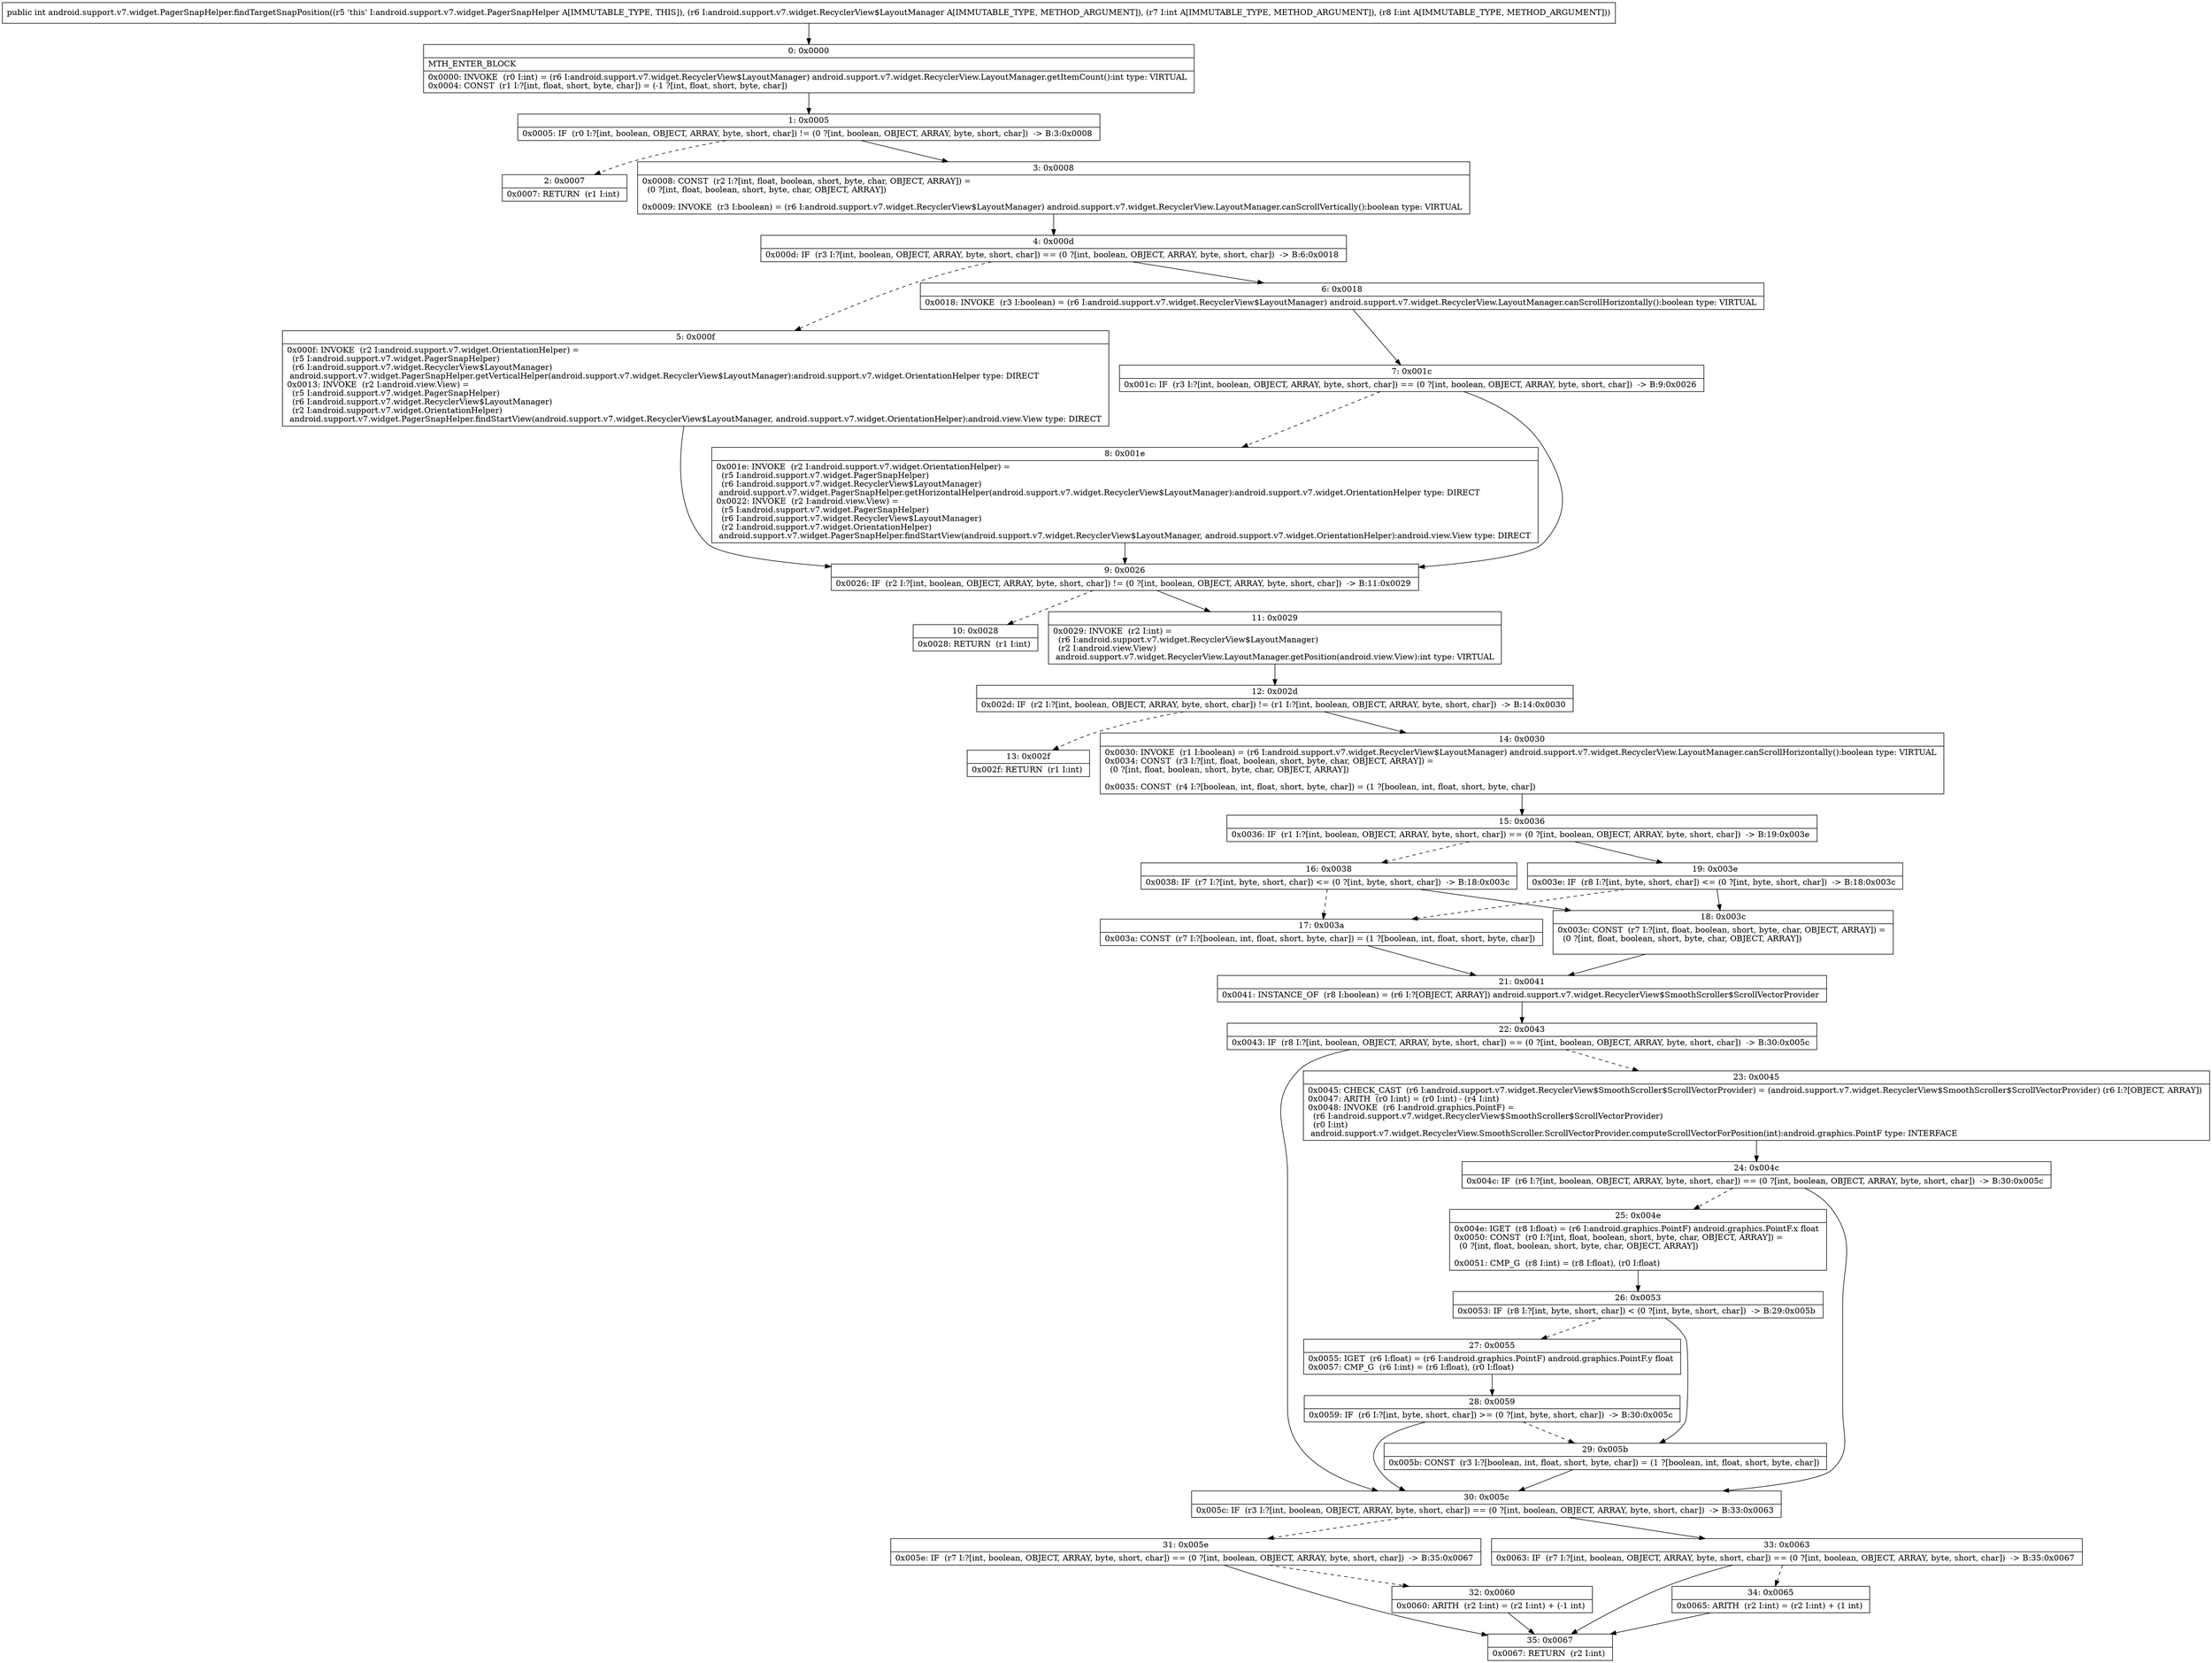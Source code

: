digraph "CFG forandroid.support.v7.widget.PagerSnapHelper.findTargetSnapPosition(Landroid\/support\/v7\/widget\/RecyclerView$LayoutManager;II)I" {
Node_0 [shape=record,label="{0\:\ 0x0000|MTH_ENTER_BLOCK\l|0x0000: INVOKE  (r0 I:int) = (r6 I:android.support.v7.widget.RecyclerView$LayoutManager) android.support.v7.widget.RecyclerView.LayoutManager.getItemCount():int type: VIRTUAL \l0x0004: CONST  (r1 I:?[int, float, short, byte, char]) = (\-1 ?[int, float, short, byte, char]) \l}"];
Node_1 [shape=record,label="{1\:\ 0x0005|0x0005: IF  (r0 I:?[int, boolean, OBJECT, ARRAY, byte, short, char]) != (0 ?[int, boolean, OBJECT, ARRAY, byte, short, char])  \-\> B:3:0x0008 \l}"];
Node_2 [shape=record,label="{2\:\ 0x0007|0x0007: RETURN  (r1 I:int) \l}"];
Node_3 [shape=record,label="{3\:\ 0x0008|0x0008: CONST  (r2 I:?[int, float, boolean, short, byte, char, OBJECT, ARRAY]) = \l  (0 ?[int, float, boolean, short, byte, char, OBJECT, ARRAY])\l \l0x0009: INVOKE  (r3 I:boolean) = (r6 I:android.support.v7.widget.RecyclerView$LayoutManager) android.support.v7.widget.RecyclerView.LayoutManager.canScrollVertically():boolean type: VIRTUAL \l}"];
Node_4 [shape=record,label="{4\:\ 0x000d|0x000d: IF  (r3 I:?[int, boolean, OBJECT, ARRAY, byte, short, char]) == (0 ?[int, boolean, OBJECT, ARRAY, byte, short, char])  \-\> B:6:0x0018 \l}"];
Node_5 [shape=record,label="{5\:\ 0x000f|0x000f: INVOKE  (r2 I:android.support.v7.widget.OrientationHelper) = \l  (r5 I:android.support.v7.widget.PagerSnapHelper)\l  (r6 I:android.support.v7.widget.RecyclerView$LayoutManager)\l android.support.v7.widget.PagerSnapHelper.getVerticalHelper(android.support.v7.widget.RecyclerView$LayoutManager):android.support.v7.widget.OrientationHelper type: DIRECT \l0x0013: INVOKE  (r2 I:android.view.View) = \l  (r5 I:android.support.v7.widget.PagerSnapHelper)\l  (r6 I:android.support.v7.widget.RecyclerView$LayoutManager)\l  (r2 I:android.support.v7.widget.OrientationHelper)\l android.support.v7.widget.PagerSnapHelper.findStartView(android.support.v7.widget.RecyclerView$LayoutManager, android.support.v7.widget.OrientationHelper):android.view.View type: DIRECT \l}"];
Node_6 [shape=record,label="{6\:\ 0x0018|0x0018: INVOKE  (r3 I:boolean) = (r6 I:android.support.v7.widget.RecyclerView$LayoutManager) android.support.v7.widget.RecyclerView.LayoutManager.canScrollHorizontally():boolean type: VIRTUAL \l}"];
Node_7 [shape=record,label="{7\:\ 0x001c|0x001c: IF  (r3 I:?[int, boolean, OBJECT, ARRAY, byte, short, char]) == (0 ?[int, boolean, OBJECT, ARRAY, byte, short, char])  \-\> B:9:0x0026 \l}"];
Node_8 [shape=record,label="{8\:\ 0x001e|0x001e: INVOKE  (r2 I:android.support.v7.widget.OrientationHelper) = \l  (r5 I:android.support.v7.widget.PagerSnapHelper)\l  (r6 I:android.support.v7.widget.RecyclerView$LayoutManager)\l android.support.v7.widget.PagerSnapHelper.getHorizontalHelper(android.support.v7.widget.RecyclerView$LayoutManager):android.support.v7.widget.OrientationHelper type: DIRECT \l0x0022: INVOKE  (r2 I:android.view.View) = \l  (r5 I:android.support.v7.widget.PagerSnapHelper)\l  (r6 I:android.support.v7.widget.RecyclerView$LayoutManager)\l  (r2 I:android.support.v7.widget.OrientationHelper)\l android.support.v7.widget.PagerSnapHelper.findStartView(android.support.v7.widget.RecyclerView$LayoutManager, android.support.v7.widget.OrientationHelper):android.view.View type: DIRECT \l}"];
Node_9 [shape=record,label="{9\:\ 0x0026|0x0026: IF  (r2 I:?[int, boolean, OBJECT, ARRAY, byte, short, char]) != (0 ?[int, boolean, OBJECT, ARRAY, byte, short, char])  \-\> B:11:0x0029 \l}"];
Node_10 [shape=record,label="{10\:\ 0x0028|0x0028: RETURN  (r1 I:int) \l}"];
Node_11 [shape=record,label="{11\:\ 0x0029|0x0029: INVOKE  (r2 I:int) = \l  (r6 I:android.support.v7.widget.RecyclerView$LayoutManager)\l  (r2 I:android.view.View)\l android.support.v7.widget.RecyclerView.LayoutManager.getPosition(android.view.View):int type: VIRTUAL \l}"];
Node_12 [shape=record,label="{12\:\ 0x002d|0x002d: IF  (r2 I:?[int, boolean, OBJECT, ARRAY, byte, short, char]) != (r1 I:?[int, boolean, OBJECT, ARRAY, byte, short, char])  \-\> B:14:0x0030 \l}"];
Node_13 [shape=record,label="{13\:\ 0x002f|0x002f: RETURN  (r1 I:int) \l}"];
Node_14 [shape=record,label="{14\:\ 0x0030|0x0030: INVOKE  (r1 I:boolean) = (r6 I:android.support.v7.widget.RecyclerView$LayoutManager) android.support.v7.widget.RecyclerView.LayoutManager.canScrollHorizontally():boolean type: VIRTUAL \l0x0034: CONST  (r3 I:?[int, float, boolean, short, byte, char, OBJECT, ARRAY]) = \l  (0 ?[int, float, boolean, short, byte, char, OBJECT, ARRAY])\l \l0x0035: CONST  (r4 I:?[boolean, int, float, short, byte, char]) = (1 ?[boolean, int, float, short, byte, char]) \l}"];
Node_15 [shape=record,label="{15\:\ 0x0036|0x0036: IF  (r1 I:?[int, boolean, OBJECT, ARRAY, byte, short, char]) == (0 ?[int, boolean, OBJECT, ARRAY, byte, short, char])  \-\> B:19:0x003e \l}"];
Node_16 [shape=record,label="{16\:\ 0x0038|0x0038: IF  (r7 I:?[int, byte, short, char]) \<= (0 ?[int, byte, short, char])  \-\> B:18:0x003c \l}"];
Node_17 [shape=record,label="{17\:\ 0x003a|0x003a: CONST  (r7 I:?[boolean, int, float, short, byte, char]) = (1 ?[boolean, int, float, short, byte, char]) \l}"];
Node_18 [shape=record,label="{18\:\ 0x003c|0x003c: CONST  (r7 I:?[int, float, boolean, short, byte, char, OBJECT, ARRAY]) = \l  (0 ?[int, float, boolean, short, byte, char, OBJECT, ARRAY])\l \l}"];
Node_19 [shape=record,label="{19\:\ 0x003e|0x003e: IF  (r8 I:?[int, byte, short, char]) \<= (0 ?[int, byte, short, char])  \-\> B:18:0x003c \l}"];
Node_21 [shape=record,label="{21\:\ 0x0041|0x0041: INSTANCE_OF  (r8 I:boolean) = (r6 I:?[OBJECT, ARRAY]) android.support.v7.widget.RecyclerView$SmoothScroller$ScrollVectorProvider \l}"];
Node_22 [shape=record,label="{22\:\ 0x0043|0x0043: IF  (r8 I:?[int, boolean, OBJECT, ARRAY, byte, short, char]) == (0 ?[int, boolean, OBJECT, ARRAY, byte, short, char])  \-\> B:30:0x005c \l}"];
Node_23 [shape=record,label="{23\:\ 0x0045|0x0045: CHECK_CAST  (r6 I:android.support.v7.widget.RecyclerView$SmoothScroller$ScrollVectorProvider) = (android.support.v7.widget.RecyclerView$SmoothScroller$ScrollVectorProvider) (r6 I:?[OBJECT, ARRAY]) \l0x0047: ARITH  (r0 I:int) = (r0 I:int) \- (r4 I:int) \l0x0048: INVOKE  (r6 I:android.graphics.PointF) = \l  (r6 I:android.support.v7.widget.RecyclerView$SmoothScroller$ScrollVectorProvider)\l  (r0 I:int)\l android.support.v7.widget.RecyclerView.SmoothScroller.ScrollVectorProvider.computeScrollVectorForPosition(int):android.graphics.PointF type: INTERFACE \l}"];
Node_24 [shape=record,label="{24\:\ 0x004c|0x004c: IF  (r6 I:?[int, boolean, OBJECT, ARRAY, byte, short, char]) == (0 ?[int, boolean, OBJECT, ARRAY, byte, short, char])  \-\> B:30:0x005c \l}"];
Node_25 [shape=record,label="{25\:\ 0x004e|0x004e: IGET  (r8 I:float) = (r6 I:android.graphics.PointF) android.graphics.PointF.x float \l0x0050: CONST  (r0 I:?[int, float, boolean, short, byte, char, OBJECT, ARRAY]) = \l  (0 ?[int, float, boolean, short, byte, char, OBJECT, ARRAY])\l \l0x0051: CMP_G  (r8 I:int) = (r8 I:float), (r0 I:float) \l}"];
Node_26 [shape=record,label="{26\:\ 0x0053|0x0053: IF  (r8 I:?[int, byte, short, char]) \< (0 ?[int, byte, short, char])  \-\> B:29:0x005b \l}"];
Node_27 [shape=record,label="{27\:\ 0x0055|0x0055: IGET  (r6 I:float) = (r6 I:android.graphics.PointF) android.graphics.PointF.y float \l0x0057: CMP_G  (r6 I:int) = (r6 I:float), (r0 I:float) \l}"];
Node_28 [shape=record,label="{28\:\ 0x0059|0x0059: IF  (r6 I:?[int, byte, short, char]) \>= (0 ?[int, byte, short, char])  \-\> B:30:0x005c \l}"];
Node_29 [shape=record,label="{29\:\ 0x005b|0x005b: CONST  (r3 I:?[boolean, int, float, short, byte, char]) = (1 ?[boolean, int, float, short, byte, char]) \l}"];
Node_30 [shape=record,label="{30\:\ 0x005c|0x005c: IF  (r3 I:?[int, boolean, OBJECT, ARRAY, byte, short, char]) == (0 ?[int, boolean, OBJECT, ARRAY, byte, short, char])  \-\> B:33:0x0063 \l}"];
Node_31 [shape=record,label="{31\:\ 0x005e|0x005e: IF  (r7 I:?[int, boolean, OBJECT, ARRAY, byte, short, char]) == (0 ?[int, boolean, OBJECT, ARRAY, byte, short, char])  \-\> B:35:0x0067 \l}"];
Node_32 [shape=record,label="{32\:\ 0x0060|0x0060: ARITH  (r2 I:int) = (r2 I:int) + (\-1 int) \l}"];
Node_33 [shape=record,label="{33\:\ 0x0063|0x0063: IF  (r7 I:?[int, boolean, OBJECT, ARRAY, byte, short, char]) == (0 ?[int, boolean, OBJECT, ARRAY, byte, short, char])  \-\> B:35:0x0067 \l}"];
Node_34 [shape=record,label="{34\:\ 0x0065|0x0065: ARITH  (r2 I:int) = (r2 I:int) + (1 int) \l}"];
Node_35 [shape=record,label="{35\:\ 0x0067|0x0067: RETURN  (r2 I:int) \l}"];
MethodNode[shape=record,label="{public int android.support.v7.widget.PagerSnapHelper.findTargetSnapPosition((r5 'this' I:android.support.v7.widget.PagerSnapHelper A[IMMUTABLE_TYPE, THIS]), (r6 I:android.support.v7.widget.RecyclerView$LayoutManager A[IMMUTABLE_TYPE, METHOD_ARGUMENT]), (r7 I:int A[IMMUTABLE_TYPE, METHOD_ARGUMENT]), (r8 I:int A[IMMUTABLE_TYPE, METHOD_ARGUMENT])) }"];
MethodNode -> Node_0;
Node_0 -> Node_1;
Node_1 -> Node_2[style=dashed];
Node_1 -> Node_3;
Node_3 -> Node_4;
Node_4 -> Node_5[style=dashed];
Node_4 -> Node_6;
Node_5 -> Node_9;
Node_6 -> Node_7;
Node_7 -> Node_8[style=dashed];
Node_7 -> Node_9;
Node_8 -> Node_9;
Node_9 -> Node_10[style=dashed];
Node_9 -> Node_11;
Node_11 -> Node_12;
Node_12 -> Node_13[style=dashed];
Node_12 -> Node_14;
Node_14 -> Node_15;
Node_15 -> Node_16[style=dashed];
Node_15 -> Node_19;
Node_16 -> Node_17[style=dashed];
Node_16 -> Node_18;
Node_17 -> Node_21;
Node_18 -> Node_21;
Node_19 -> Node_18;
Node_19 -> Node_17[style=dashed];
Node_21 -> Node_22;
Node_22 -> Node_23[style=dashed];
Node_22 -> Node_30;
Node_23 -> Node_24;
Node_24 -> Node_25[style=dashed];
Node_24 -> Node_30;
Node_25 -> Node_26;
Node_26 -> Node_27[style=dashed];
Node_26 -> Node_29;
Node_27 -> Node_28;
Node_28 -> Node_29[style=dashed];
Node_28 -> Node_30;
Node_29 -> Node_30;
Node_30 -> Node_31[style=dashed];
Node_30 -> Node_33;
Node_31 -> Node_32[style=dashed];
Node_31 -> Node_35;
Node_32 -> Node_35;
Node_33 -> Node_34[style=dashed];
Node_33 -> Node_35;
Node_34 -> Node_35;
}

